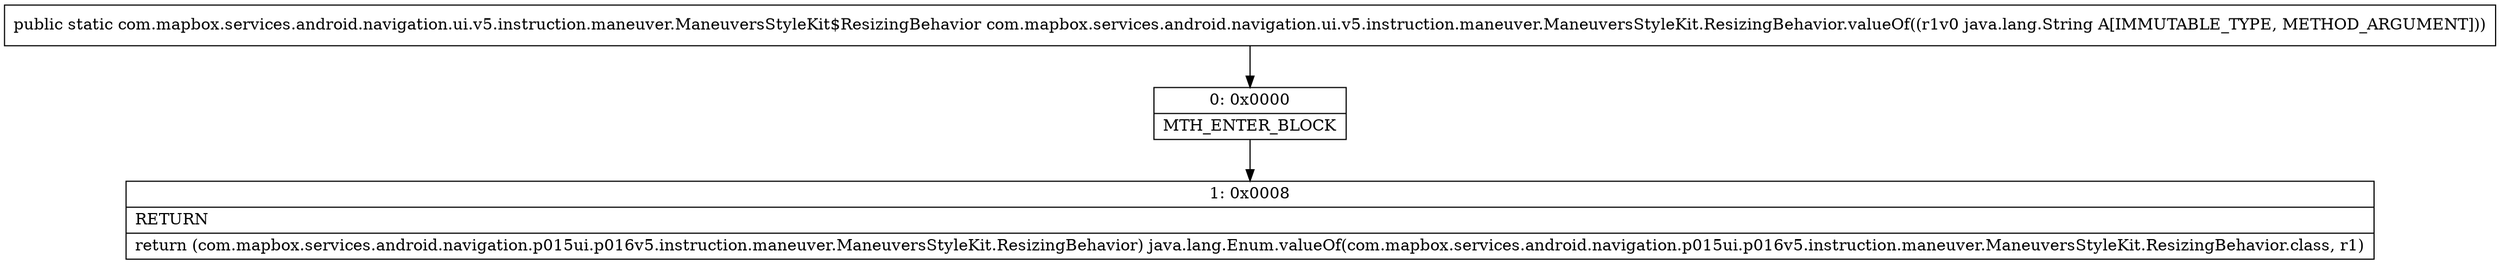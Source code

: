 digraph "CFG forcom.mapbox.services.android.navigation.ui.v5.instruction.maneuver.ManeuversStyleKit.ResizingBehavior.valueOf(Ljava\/lang\/String;)Lcom\/mapbox\/services\/android\/navigation\/ui\/v5\/instruction\/maneuver\/ManeuversStyleKit$ResizingBehavior;" {
Node_0 [shape=record,label="{0\:\ 0x0000|MTH_ENTER_BLOCK\l}"];
Node_1 [shape=record,label="{1\:\ 0x0008|RETURN\l|return (com.mapbox.services.android.navigation.p015ui.p016v5.instruction.maneuver.ManeuversStyleKit.ResizingBehavior) java.lang.Enum.valueOf(com.mapbox.services.android.navigation.p015ui.p016v5.instruction.maneuver.ManeuversStyleKit.ResizingBehavior.class, r1)\l}"];
MethodNode[shape=record,label="{public static com.mapbox.services.android.navigation.ui.v5.instruction.maneuver.ManeuversStyleKit$ResizingBehavior com.mapbox.services.android.navigation.ui.v5.instruction.maneuver.ManeuversStyleKit.ResizingBehavior.valueOf((r1v0 java.lang.String A[IMMUTABLE_TYPE, METHOD_ARGUMENT])) }"];
MethodNode -> Node_0;
Node_0 -> Node_1;
}

